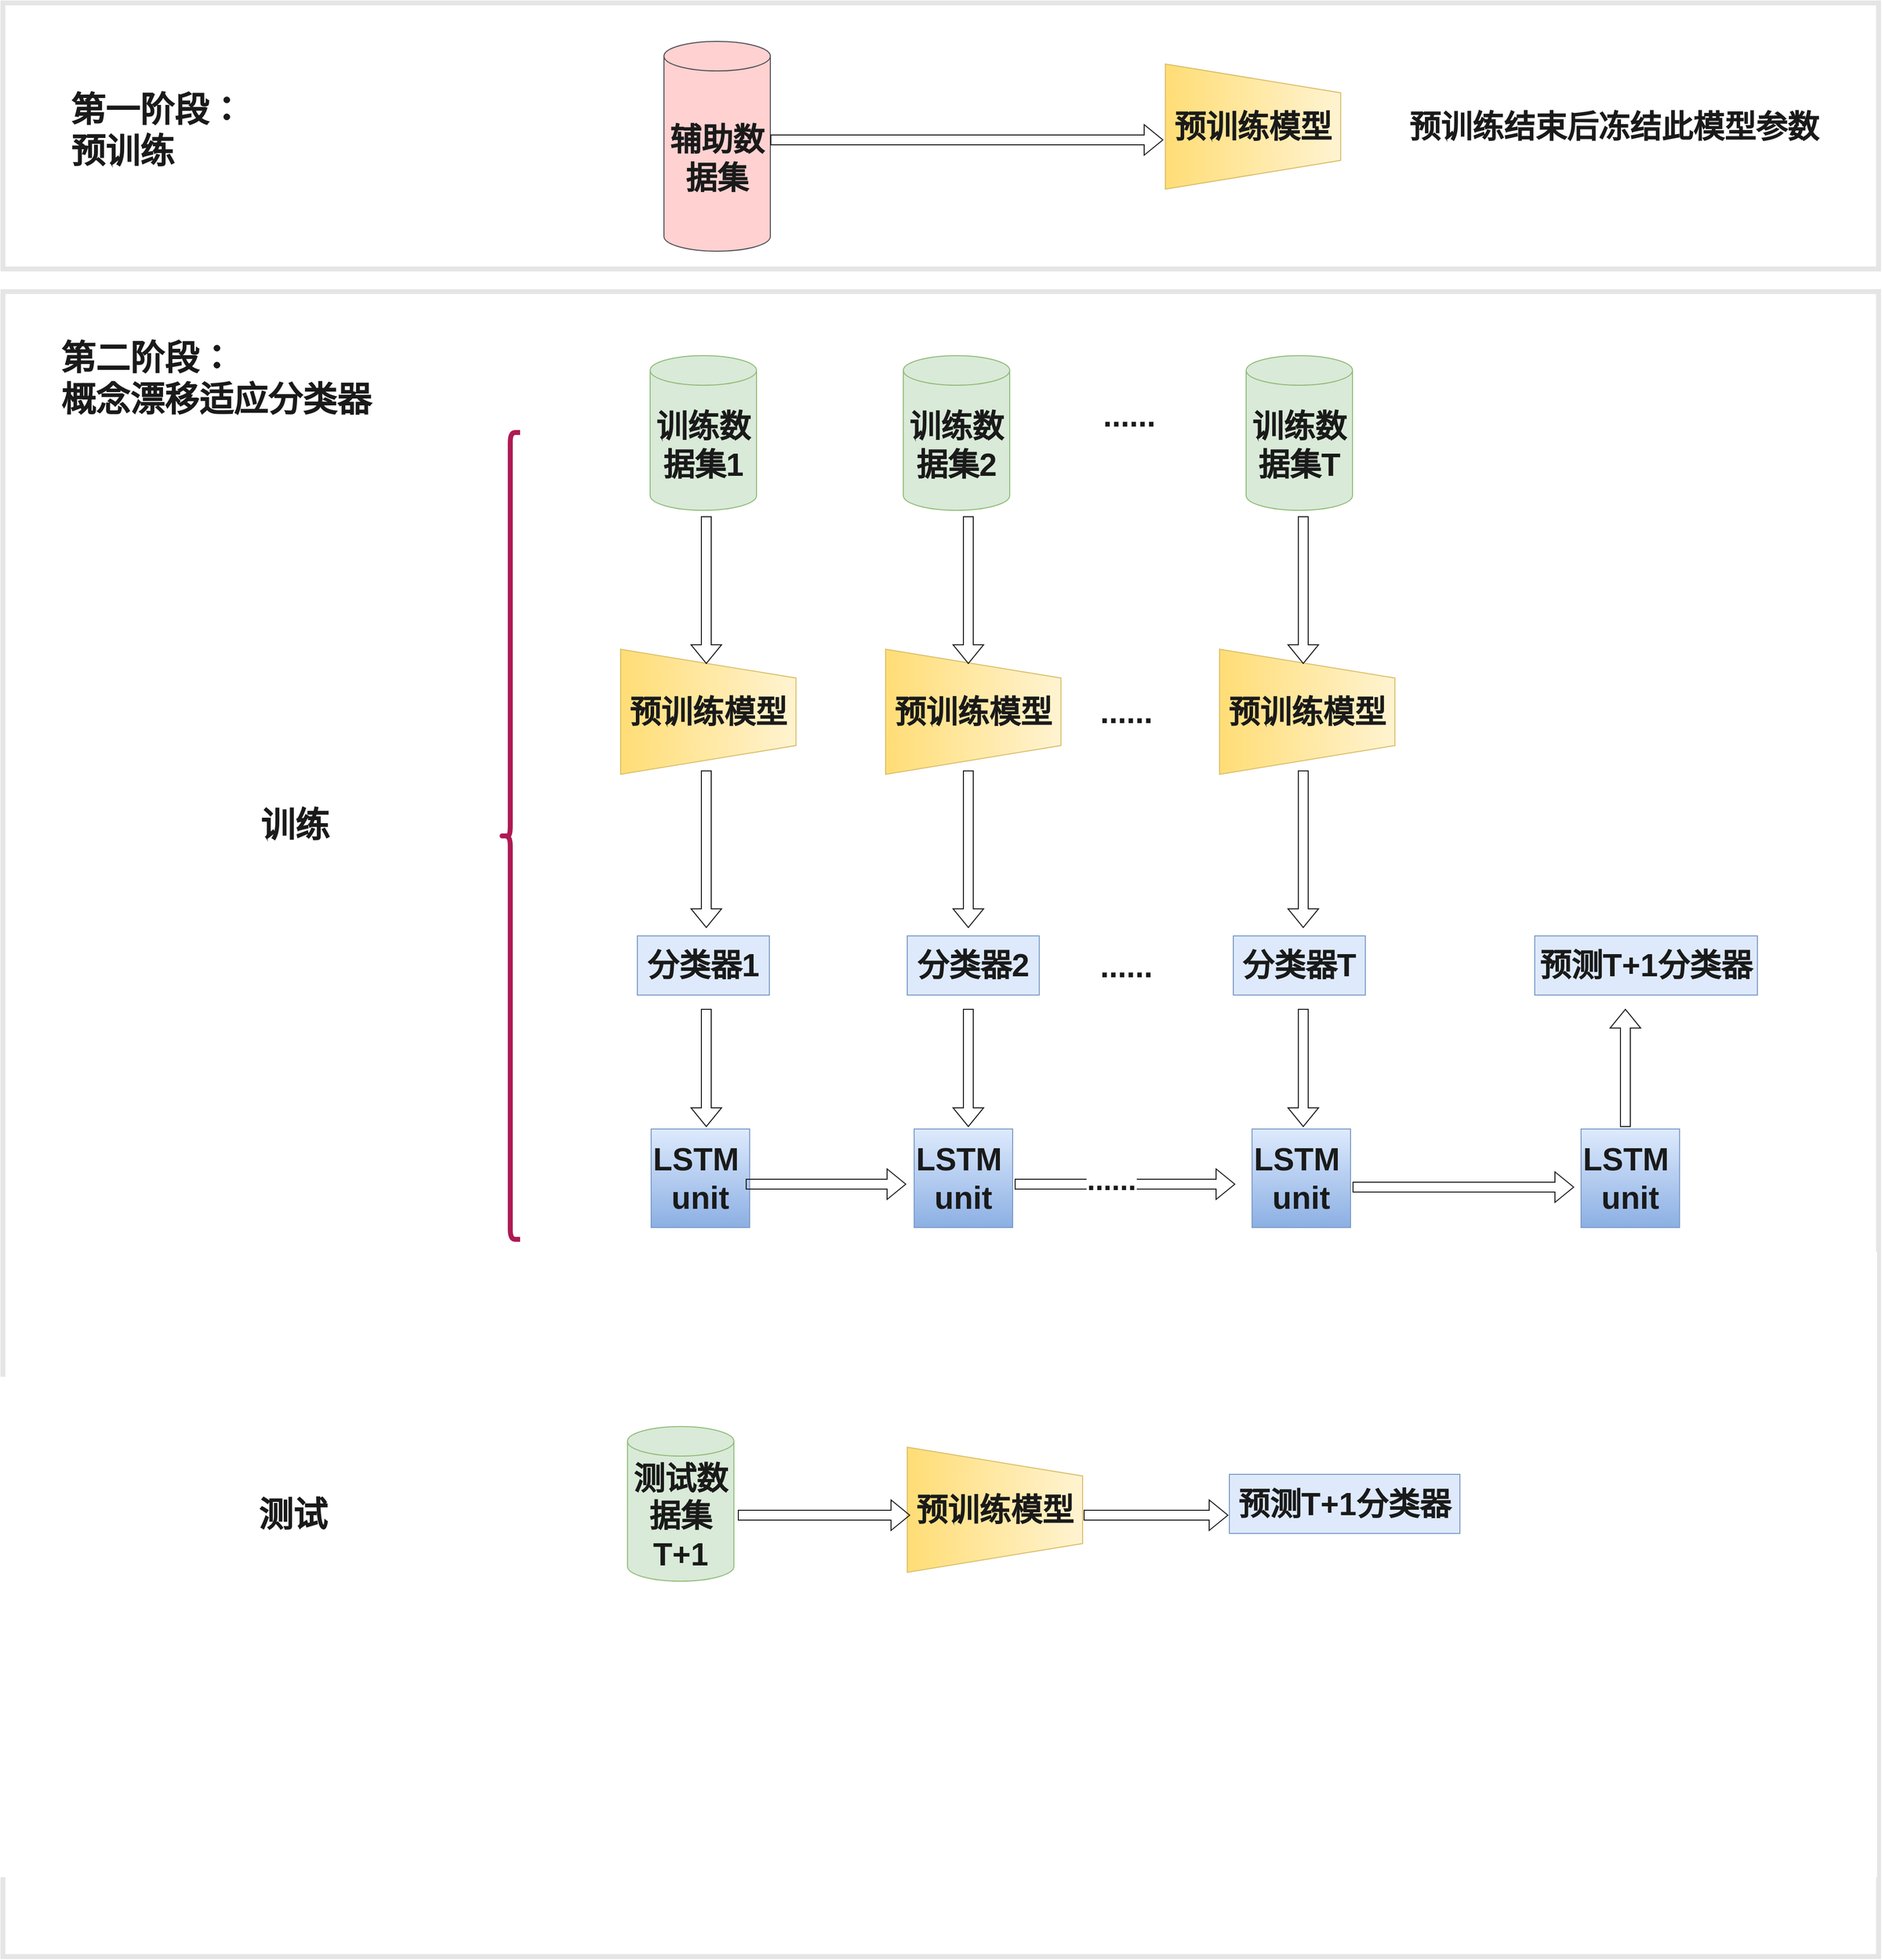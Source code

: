 <mxfile version="24.2.3" type="github">
  <diagram name="第 1 页" id="IuZ21-W2MwJ3771QIR-E">
    <mxGraphModel dx="3034" dy="2571" grid="0" gridSize="10" guides="1" tooltips="1" connect="1" arrows="1" fold="1" page="0" pageScale="1" pageWidth="827" pageHeight="1169" math="0" shadow="0">
      <root>
        <mxCell id="0" />
        <mxCell id="1" parent="0" />
        <mxCell id="ZrMqJIstzdSPl8vEg9Mc-193" value="&lt;div style=&quot;font-size: 35px;&quot; align=&quot;left&quot;&gt;&lt;font style=&quot;font-size: 35px;&quot;&gt;&lt;font style=&quot;font-size: 35px;&quot;&gt;&lt;b&gt;第一阶段：&lt;/b&gt;&lt;/font&gt;&lt;br&gt;&lt;font style=&quot;font-size: 35px;&quot;&gt;&lt;font style=&quot;font-size: 35px;&quot;&gt;&lt;b&gt;预训练&lt;/b&gt;&lt;/font&gt;&lt;/font&gt;&lt;br&gt;&lt;br&gt;&lt;/font&gt;&lt;/div&gt;&lt;div style=&quot;font-size: 35px;&quot; align=&quot;left&quot;&gt;&lt;font style=&quot;font-size: 35px;&quot;&gt;&lt;br&gt;&lt;/font&gt;&lt;/div&gt;" style="text;html=1;align=left;verticalAlign=middle;resizable=0;points=[];autosize=1;strokeColor=none;fillColor=none;" vertex="1" parent="1">
          <mxGeometry x="-287" y="-911" width="193" height="181" as="geometry" />
        </mxCell>
        <mxCell id="ZrMqJIstzdSPl8vEg9Mc-194" value="&lt;div style=&quot;font-size: 35px;&quot; align=&quot;left&quot;&gt;&lt;font style=&quot;font-size: 35px;&quot;&gt;&lt;b&gt;&lt;font style=&quot;font-size: 35px;&quot;&gt;第二阶段：&lt;/font&gt;&lt;/b&gt;&lt;br&gt;&lt;font style=&quot;font-size: 35px;&quot;&gt;&lt;b&gt;&lt;font style=&quot;font-size: 35px;&quot;&gt;概念漂移适应分类器&lt;/font&gt;&lt;/b&gt;&lt;/font&gt;&lt;br&gt;&lt;/font&gt;&lt;/div&gt;" style="text;html=1;align=center;verticalAlign=middle;resizable=0;points=[];autosize=1;strokeColor=none;fillColor=none;" vertex="1" parent="1">
          <mxGeometry x="-305" y="-659" width="333" height="97" as="geometry" />
        </mxCell>
        <mxCell id="ZrMqJIstzdSPl8vEg9Mc-202" value="&lt;font size=&quot;1&quot;&gt;&lt;b style=&quot;font-size: 32px;&quot;&gt;辅助数据集&lt;/b&gt;&lt;/font&gt;" style="shape=cylinder3;whiteSpace=wrap;html=1;boundedLbl=1;backgroundOutline=1;size=15;fillColor=#ffcccc;strokeColor=#36393d;" vertex="1" parent="1">
          <mxGeometry x="317" y="-952" width="108" height="213" as="geometry" />
        </mxCell>
        <mxCell id="ZrMqJIstzdSPl8vEg9Mc-203" value="&lt;font size=&quot;1&quot;&gt;&lt;b style=&quot;font-size: 32px;&quot;&gt;预训练模型&lt;/b&gt;&lt;/font&gt;" style="verticalLabelPosition=middle;verticalAlign=middle;html=1;shape=trapezoid;perimeter=trapezoidPerimeter;whiteSpace=wrap;size=0.23;arcSize=10;flipV=1;labelPosition=center;align=center;direction=south;fillColor=#fff2cc;gradientColor=#ffd966;strokeColor=#d6b656;" vertex="1" parent="1">
          <mxGeometry x="826" y="-929" width="178" height="127" as="geometry" />
        </mxCell>
        <mxCell id="ZrMqJIstzdSPl8vEg9Mc-204" value="" style="shape=flexArrow;endArrow=classic;html=1;rounded=0;" edge="1" parent="1">
          <mxGeometry width="50" height="50" relative="1" as="geometry">
            <mxPoint x="425" y="-852" as="sourcePoint" />
            <mxPoint x="824" y="-852" as="targetPoint" />
          </mxGeometry>
        </mxCell>
        <mxCell id="ZrMqJIstzdSPl8vEg9Mc-205" value="&lt;font size=&quot;1&quot;&gt;&lt;b style=&quot;font-size: 32px;&quot;&gt;训练数据集1&lt;/b&gt;&lt;/font&gt;" style="shape=cylinder3;whiteSpace=wrap;html=1;boundedLbl=1;backgroundOutline=1;size=15;fillColor=#d5e8d4;strokeColor=#82b366;" vertex="1" parent="1">
          <mxGeometry x="303" y="-633" width="108" height="157" as="geometry" />
        </mxCell>
        <mxCell id="ZrMqJIstzdSPl8vEg9Mc-206" value="&lt;font size=&quot;1&quot;&gt;&lt;b style=&quot;font-size: 35px;&quot;&gt;训练&lt;/b&gt;&lt;/font&gt;" style="text;html=1;align=center;verticalAlign=middle;resizable=0;points=[];autosize=1;strokeColor=none;fillColor=none;" vertex="1" parent="1">
          <mxGeometry x="-102" y="-184" width="88" height="54" as="geometry" />
        </mxCell>
        <mxCell id="ZrMqJIstzdSPl8vEg9Mc-207" value="&lt;font size=&quot;1&quot;&gt;&lt;b style=&quot;font-size: 35px;&quot;&gt;测试&lt;/b&gt;&lt;/font&gt;" style="text;html=1;align=center;verticalAlign=middle;resizable=0;points=[];autosize=1;strokeColor=none;fillColor=none;" vertex="1" parent="1">
          <mxGeometry x="-104" y="516" width="88" height="54" as="geometry" />
        </mxCell>
        <mxCell id="ZrMqJIstzdSPl8vEg9Mc-208" value="&lt;font size=&quot;1&quot;&gt;&lt;b style=&quot;font-size: 32px;&quot;&gt;训练数据集2&lt;/b&gt;&lt;/font&gt;" style="shape=cylinder3;whiteSpace=wrap;html=1;boundedLbl=1;backgroundOutline=1;size=15;fillColor=#d5e8d4;strokeColor=#82b366;" vertex="1" parent="1">
          <mxGeometry x="560" y="-633" width="108" height="157" as="geometry" />
        </mxCell>
        <mxCell id="ZrMqJIstzdSPl8vEg9Mc-209" value="&lt;font size=&quot;1&quot;&gt;&lt;b style=&quot;font-size: 32px;&quot;&gt;训练数据集T&lt;/b&gt;&lt;/font&gt;" style="shape=cylinder3;whiteSpace=wrap;html=1;boundedLbl=1;backgroundOutline=1;size=15;fillColor=#d5e8d4;strokeColor=#82b366;" vertex="1" parent="1">
          <mxGeometry x="908" y="-633" width="108" height="157" as="geometry" />
        </mxCell>
        <mxCell id="ZrMqJIstzdSPl8vEg9Mc-214" value="&lt;font size=&quot;1&quot;&gt;&lt;b style=&quot;font-size: 32px;&quot;&gt;分类器1&lt;/b&gt;&lt;/font&gt;" style="rounded=0;whiteSpace=wrap;html=1;fillColor=#dae8fc;strokeColor=#6c8ebf;" vertex="1" parent="1">
          <mxGeometry x="290" y="-44" width="134" height="60" as="geometry" />
        </mxCell>
        <mxCell id="ZrMqJIstzdSPl8vEg9Mc-217" value="&lt;font size=&quot;1&quot;&gt;&lt;b style=&quot;font-size: 32px;&quot;&gt;分类器2&lt;/b&gt;&lt;/font&gt;" style="rounded=0;whiteSpace=wrap;html=1;fillColor=#dae8fc;strokeColor=#6c8ebf;" vertex="1" parent="1">
          <mxGeometry x="564" y="-44" width="134" height="60" as="geometry" />
        </mxCell>
        <mxCell id="ZrMqJIstzdSPl8vEg9Mc-218" value="&lt;font size=&quot;1&quot;&gt;&lt;b style=&quot;font-size: 32px;&quot;&gt;分类器T&lt;/b&gt;&lt;/font&gt;" style="rounded=0;whiteSpace=wrap;html=1;fillColor=#dae8fc;strokeColor=#6c8ebf;" vertex="1" parent="1">
          <mxGeometry x="895" y="-44" width="134" height="60" as="geometry" />
        </mxCell>
        <mxCell id="ZrMqJIstzdSPl8vEg9Mc-229" value="&lt;font size=&quot;1&quot;&gt;&lt;b style=&quot;font-size: 32px;&quot;&gt;测试数据集T+1&lt;/b&gt;&lt;/font&gt;" style="shape=cylinder3;whiteSpace=wrap;html=1;boundedLbl=1;backgroundOutline=1;size=15;fillColor=#d5e8d4;strokeColor=#82b366;" vertex="1" parent="1">
          <mxGeometry x="280" y="454" width="108" height="157" as="geometry" />
        </mxCell>
        <mxCell id="ZrMqJIstzdSPl8vEg9Mc-240" value="&lt;font size=&quot;1&quot;&gt;&lt;b style=&quot;font-size: 32px;&quot;&gt;预训练模型&lt;/b&gt;&lt;/font&gt;" style="verticalLabelPosition=middle;verticalAlign=middle;html=1;shape=trapezoid;perimeter=trapezoidPerimeter;whiteSpace=wrap;size=0.23;arcSize=10;flipV=1;labelPosition=center;align=center;direction=south;fillColor=#fff2cc;gradientColor=#ffd966;strokeColor=#d6b656;" vertex="1" parent="1">
          <mxGeometry x="273" y="-335" width="178" height="127" as="geometry" />
        </mxCell>
        <mxCell id="ZrMqJIstzdSPl8vEg9Mc-244" value="&lt;font style=&quot;font-size: 32px;&quot;&gt;&lt;b&gt;...&lt;font style=&quot;font-size: 32px;&quot;&gt;...&lt;/font&gt;&lt;/b&gt;&lt;/font&gt;" style="text;html=1;align=center;verticalAlign=middle;resizable=0;points=[];autosize=1;strokeColor=none;fillColor=none;fontSize=18;" vertex="1" parent="1">
          <mxGeometry x="753" y="-598" width="71" height="51" as="geometry" />
        </mxCell>
        <mxCell id="ZrMqJIstzdSPl8vEg9Mc-245" style="edgeStyle=orthogonalEdgeStyle;rounded=0;orthogonalLoop=1;jettySize=auto;html=1;exitX=0.5;exitY=1;exitDx=0;exitDy=0;" edge="1" parent="1" source="ZrMqJIstzdSPl8vEg9Mc-217" target="ZrMqJIstzdSPl8vEg9Mc-217">
          <mxGeometry relative="1" as="geometry" />
        </mxCell>
        <mxCell id="ZrMqJIstzdSPl8vEg9Mc-247" value="&lt;div style=&quot;font-size: 32px;&quot;&gt;&lt;font style=&quot;font-size: 32px;&quot;&gt;&lt;b&gt;&lt;font style=&quot;font-size: 32px;&quot;&gt;LSTM&amp;nbsp;&lt;/font&gt;&lt;/b&gt;&lt;/font&gt;&lt;/div&gt;&lt;div style=&quot;font-size: 32px;&quot;&gt;&lt;font style=&quot;font-size: 32px;&quot;&gt;&lt;b&gt;&lt;font style=&quot;font-size: 32px;&quot;&gt;unit &lt;br&gt;&lt;/font&gt;&lt;/b&gt;&lt;/font&gt;&lt;/div&gt;" style="whiteSpace=wrap;html=1;aspect=fixed;fillColor=#dae8fc;strokeColor=#6c8ebf;gradientColor=#7ea6e0;" vertex="1" parent="1">
          <mxGeometry x="571" y="152" width="100" height="100" as="geometry" />
        </mxCell>
        <mxCell id="ZrMqJIstzdSPl8vEg9Mc-249" value="&lt;div style=&quot;font-size: 32px;&quot; align=&quot;center&quot;&gt;&lt;font style=&quot;font-size: 32px;&quot;&gt;&lt;b&gt;&lt;font style=&quot;font-size: 32px;&quot;&gt;LSTM&amp;nbsp;&lt;/font&gt;&lt;/b&gt;&lt;/font&gt;&lt;/div&gt;&lt;div style=&quot;font-size: 32px;&quot; align=&quot;center&quot;&gt;&lt;font style=&quot;font-size: 32px;&quot;&gt;&lt;b&gt;&lt;font style=&quot;font-size: 32px;&quot;&gt;unit &lt;br&gt;&lt;/font&gt;&lt;/b&gt;&lt;/font&gt;&lt;/div&gt;" style="whiteSpace=wrap;html=1;aspect=fixed;fillColor=#dae8fc;strokeColor=#6c8ebf;gradientColor=#7ea6e0;align=center;" vertex="1" parent="1">
          <mxGeometry x="304" y="152" width="100" height="100" as="geometry" />
        </mxCell>
        <mxCell id="ZrMqJIstzdSPl8vEg9Mc-251" value="&lt;div style=&quot;font-size: 32px;&quot;&gt;&lt;font style=&quot;font-size: 32px;&quot;&gt;&lt;b&gt;&lt;font style=&quot;font-size: 32px;&quot;&gt;LSTM&amp;nbsp;&lt;/font&gt;&lt;/b&gt;&lt;/font&gt;&lt;/div&gt;&lt;div style=&quot;font-size: 32px;&quot;&gt;&lt;font style=&quot;font-size: 32px;&quot;&gt;&lt;b&gt;&lt;font style=&quot;font-size: 32px;&quot;&gt;unit &lt;br&gt;&lt;/font&gt;&lt;/b&gt;&lt;/font&gt;&lt;/div&gt;" style="whiteSpace=wrap;html=1;aspect=fixed;fillColor=#dae8fc;strokeColor=#6c8ebf;gradientColor=#7ea6e0;" vertex="1" parent="1">
          <mxGeometry x="914" y="152" width="100" height="100" as="geometry" />
        </mxCell>
        <mxCell id="ZrMqJIstzdSPl8vEg9Mc-252" value="&lt;div style=&quot;font-size: 32px;&quot;&gt;&lt;font style=&quot;font-size: 32px;&quot;&gt;&lt;b&gt;&lt;font style=&quot;font-size: 32px;&quot;&gt;LSTM&amp;nbsp;&lt;/font&gt;&lt;/b&gt;&lt;/font&gt;&lt;/div&gt;&lt;div style=&quot;font-size: 32px;&quot;&gt;&lt;font style=&quot;font-size: 32px;&quot;&gt;&lt;b&gt;&lt;font style=&quot;font-size: 32px;&quot;&gt;unit &lt;br&gt;&lt;/font&gt;&lt;/b&gt;&lt;/font&gt;&lt;/div&gt;" style="whiteSpace=wrap;html=1;aspect=fixed;fillColor=#dae8fc;strokeColor=#6c8ebf;gradientColor=#7ea6e0;" vertex="1" parent="1">
          <mxGeometry x="1248" y="152" width="100" height="100" as="geometry" />
        </mxCell>
        <mxCell id="ZrMqJIstzdSPl8vEg9Mc-257" value="&lt;font size=&quot;1&quot;&gt;&lt;b&gt;&lt;font style=&quot;font-size: 32px;&quot;&gt;预测T+1分类器&lt;/font&gt;&lt;/b&gt;&lt;/font&gt;" style="rounded=0;whiteSpace=wrap;html=1;fillColor=#dae8fc;strokeColor=#6c8ebf;" vertex="1" parent="1">
          <mxGeometry x="1201" y="-44" width="226" height="60" as="geometry" />
        </mxCell>
        <mxCell id="ZrMqJIstzdSPl8vEg9Mc-259" value="&lt;font size=&quot;1&quot;&gt;&lt;b style=&quot;font-size: 32px;&quot;&gt;预训练模型&lt;/b&gt;&lt;/font&gt;" style="verticalLabelPosition=middle;verticalAlign=middle;html=1;shape=trapezoid;perimeter=trapezoidPerimeter;whiteSpace=wrap;size=0.23;arcSize=10;flipV=1;labelPosition=center;align=center;direction=south;fillColor=#fff2cc;gradientColor=#ffd966;strokeColor=#d6b656;" vertex="1" parent="1">
          <mxGeometry x="564" y="475" width="178" height="127" as="geometry" />
        </mxCell>
        <mxCell id="ZrMqJIstzdSPl8vEg9Mc-261" value="&lt;font size=&quot;1&quot;&gt;&lt;b&gt;&lt;font style=&quot;font-size: 32px;&quot;&gt;预测T+1分类器&lt;/font&gt;&lt;/b&gt;&lt;/font&gt;" style="rounded=0;whiteSpace=wrap;html=1;fillColor=#dae8fc;strokeColor=#6c8ebf;" vertex="1" parent="1">
          <mxGeometry x="891" y="502.5" width="234" height="60" as="geometry" />
        </mxCell>
        <mxCell id="ZrMqJIstzdSPl8vEg9Mc-262" value="&lt;font size=&quot;1&quot;&gt;&lt;b style=&quot;font-size: 32px;&quot;&gt;预训练结束后冻结此模型参数&lt;/b&gt;&lt;/font&gt;" style="text;html=1;align=center;verticalAlign=middle;resizable=0;points=[];autosize=1;strokeColor=none;fillColor=none;" vertex="1" parent="1">
          <mxGeometry x="1064" y="-890.5" width="434" height="50" as="geometry" />
        </mxCell>
        <mxCell id="ZrMqJIstzdSPl8vEg9Mc-263" value="&lt;font size=&quot;1&quot;&gt;&lt;b style=&quot;font-size: 32px;&quot;&gt;预训练模型&lt;/b&gt;&lt;/font&gt;" style="verticalLabelPosition=middle;verticalAlign=middle;html=1;shape=trapezoid;perimeter=trapezoidPerimeter;whiteSpace=wrap;size=0.23;arcSize=10;flipV=1;labelPosition=center;align=center;direction=south;fillColor=#fff2cc;gradientColor=#ffd966;strokeColor=#d6b656;" vertex="1" parent="1">
          <mxGeometry x="542" y="-335" width="178" height="127" as="geometry" />
        </mxCell>
        <mxCell id="ZrMqJIstzdSPl8vEg9Mc-264" value="&lt;font size=&quot;1&quot;&gt;&lt;b style=&quot;font-size: 32px;&quot;&gt;预训练模型&lt;/b&gt;&lt;/font&gt;" style="verticalLabelPosition=middle;verticalAlign=middle;html=1;shape=trapezoid;perimeter=trapezoidPerimeter;whiteSpace=wrap;size=0.23;arcSize=10;flipV=1;labelPosition=center;align=center;direction=south;fillColor=#fff2cc;gradientColor=#ffd966;strokeColor=#d6b656;" vertex="1" parent="1">
          <mxGeometry x="881" y="-335" width="178" height="127" as="geometry" />
        </mxCell>
        <mxCell id="ZrMqJIstzdSPl8vEg9Mc-267" value="" style="shape=flexArrow;endArrow=classic;html=1;rounded=0;" edge="1" parent="1">
          <mxGeometry width="50" height="50" relative="1" as="geometry">
            <mxPoint x="392" y="544" as="sourcePoint" />
            <mxPoint x="567" y="544" as="targetPoint" />
          </mxGeometry>
        </mxCell>
        <mxCell id="ZrMqJIstzdSPl8vEg9Mc-268" value="" style="shape=flexArrow;endArrow=classic;html=1;rounded=0;" edge="1" parent="1">
          <mxGeometry width="50" height="50" relative="1" as="geometry">
            <mxPoint x="743" y="544" as="sourcePoint" />
            <mxPoint x="890" y="544" as="targetPoint" />
          </mxGeometry>
        </mxCell>
        <mxCell id="ZrMqJIstzdSPl8vEg9Mc-269" value="&lt;font style=&quot;font-size: 32px;&quot;&gt;&lt;b&gt;...&lt;font style=&quot;font-size: 32px;&quot;&gt;...&lt;/font&gt;&lt;/b&gt;&lt;/font&gt;" style="text;html=1;align=center;verticalAlign=middle;resizable=0;points=[];autosize=1;strokeColor=none;fillColor=none;fontSize=18;" vertex="1" parent="1">
          <mxGeometry x="750" y="-296.5" width="71" height="51" as="geometry" />
        </mxCell>
        <mxCell id="ZrMqJIstzdSPl8vEg9Mc-270" value="&lt;font style=&quot;font-size: 32px;&quot;&gt;&lt;b&gt;...&lt;font style=&quot;font-size: 32px;&quot;&gt;...&lt;/font&gt;&lt;/b&gt;&lt;/font&gt;" style="text;html=1;align=center;verticalAlign=middle;resizable=0;points=[];autosize=1;strokeColor=none;fillColor=none;fontSize=18;" vertex="1" parent="1">
          <mxGeometry x="750" y="-39" width="71" height="51" as="geometry" />
        </mxCell>
        <mxCell id="ZrMqJIstzdSPl8vEg9Mc-276" value="" style="shape=flexArrow;endArrow=classic;html=1;rounded=0;" edge="1" parent="1">
          <mxGeometry width="50" height="50" relative="1" as="geometry">
            <mxPoint x="400" y="208" as="sourcePoint" />
            <mxPoint x="563" y="208" as="targetPoint" />
          </mxGeometry>
        </mxCell>
        <mxCell id="ZrMqJIstzdSPl8vEg9Mc-277" value="" style="shape=flexArrow;endArrow=classic;html=1;rounded=0;" edge="1" parent="1">
          <mxGeometry width="50" height="50" relative="1" as="geometry">
            <mxPoint x="673" y="208" as="sourcePoint" />
            <mxPoint x="897" y="208" as="targetPoint" />
          </mxGeometry>
        </mxCell>
        <mxCell id="ZrMqJIstzdSPl8vEg9Mc-291" value="&lt;font style=&quot;font-size: 30px;&quot;&gt;&lt;b&gt;...&lt;font style=&quot;font-size: 30px;&quot;&gt;...&lt;/font&gt;&lt;/b&gt;&lt;/font&gt;" style="edgeLabel;html=1;align=center;verticalAlign=middle;resizable=0;points=[];" vertex="1" connectable="0" parent="ZrMqJIstzdSPl8vEg9Mc-277">
          <mxGeometry x="-0.119" y="5" relative="1" as="geometry">
            <mxPoint x="-1" as="offset" />
          </mxGeometry>
        </mxCell>
        <mxCell id="ZrMqJIstzdSPl8vEg9Mc-278" value="" style="shape=flexArrow;endArrow=classic;html=1;rounded=0;" edge="1" parent="1">
          <mxGeometry width="50" height="50" relative="1" as="geometry">
            <mxPoint x="1016" y="211" as="sourcePoint" />
            <mxPoint x="1241" y="211" as="targetPoint" />
          </mxGeometry>
        </mxCell>
        <mxCell id="ZrMqJIstzdSPl8vEg9Mc-280" value="" style="shape=flexArrow;endArrow=classic;html=1;rounded=0;" edge="1" parent="1">
          <mxGeometry width="50" height="50" relative="1" as="geometry">
            <mxPoint x="360" y="-470" as="sourcePoint" />
            <mxPoint x="360" y="-320" as="targetPoint" />
          </mxGeometry>
        </mxCell>
        <mxCell id="ZrMqJIstzdSPl8vEg9Mc-282" value="" style="shape=flexArrow;endArrow=classic;html=1;rounded=0;" edge="1" parent="1">
          <mxGeometry width="50" height="50" relative="1" as="geometry">
            <mxPoint x="626" y="-470" as="sourcePoint" />
            <mxPoint x="626" y="-320" as="targetPoint" />
          </mxGeometry>
        </mxCell>
        <mxCell id="ZrMqJIstzdSPl8vEg9Mc-283" value="" style="shape=flexArrow;endArrow=classic;html=1;rounded=0;" edge="1" parent="1">
          <mxGeometry width="50" height="50" relative="1" as="geometry">
            <mxPoint x="966" y="-470" as="sourcePoint" />
            <mxPoint x="966" y="-320" as="targetPoint" />
          </mxGeometry>
        </mxCell>
        <mxCell id="ZrMqJIstzdSPl8vEg9Mc-284" value="" style="shape=flexArrow;endArrow=classic;html=1;rounded=0;" edge="1" parent="1">
          <mxGeometry width="50" height="50" relative="1" as="geometry">
            <mxPoint x="360" y="-212" as="sourcePoint" />
            <mxPoint x="360" y="-52" as="targetPoint" />
          </mxGeometry>
        </mxCell>
        <mxCell id="ZrMqJIstzdSPl8vEg9Mc-285" value="" style="shape=flexArrow;endArrow=classic;html=1;rounded=0;" edge="1" parent="1">
          <mxGeometry width="50" height="50" relative="1" as="geometry">
            <mxPoint x="626" y="-212" as="sourcePoint" />
            <mxPoint x="626" y="-52" as="targetPoint" />
          </mxGeometry>
        </mxCell>
        <mxCell id="ZrMqJIstzdSPl8vEg9Mc-286" value="" style="shape=flexArrow;endArrow=classic;html=1;rounded=0;" edge="1" parent="1">
          <mxGeometry width="50" height="50" relative="1" as="geometry">
            <mxPoint x="966" y="-212" as="sourcePoint" />
            <mxPoint x="966" y="-52" as="targetPoint" />
          </mxGeometry>
        </mxCell>
        <mxCell id="ZrMqJIstzdSPl8vEg9Mc-287" value="" style="shape=flexArrow;endArrow=classic;html=1;rounded=0;" edge="1" parent="1">
          <mxGeometry width="50" height="50" relative="1" as="geometry">
            <mxPoint x="360" y="30" as="sourcePoint" />
            <mxPoint x="360" y="150" as="targetPoint" />
          </mxGeometry>
        </mxCell>
        <mxCell id="ZrMqJIstzdSPl8vEg9Mc-288" value="" style="shape=flexArrow;endArrow=classic;html=1;rounded=0;" edge="1" parent="1">
          <mxGeometry width="50" height="50" relative="1" as="geometry">
            <mxPoint x="626" y="30" as="sourcePoint" />
            <mxPoint x="626" y="150" as="targetPoint" />
          </mxGeometry>
        </mxCell>
        <mxCell id="ZrMqJIstzdSPl8vEg9Mc-289" value="" style="shape=flexArrow;endArrow=classic;html=1;rounded=0;" edge="1" parent="1">
          <mxGeometry width="50" height="50" relative="1" as="geometry">
            <mxPoint x="966" y="30" as="sourcePoint" />
            <mxPoint x="966" y="150" as="targetPoint" />
          </mxGeometry>
        </mxCell>
        <mxCell id="ZrMqJIstzdSPl8vEg9Mc-290" value="" style="shape=flexArrow;endArrow=classic;html=1;rounded=0;" edge="1" parent="1">
          <mxGeometry width="50" height="50" relative="1" as="geometry">
            <mxPoint x="1293" y="150" as="sourcePoint" />
            <mxPoint x="1293" y="30" as="targetPoint" />
          </mxGeometry>
        </mxCell>
        <mxCell id="ZrMqJIstzdSPl8vEg9Mc-292" value="" style="shape=curlyBracket;whiteSpace=wrap;html=1;rounded=1;flipH=1;labelPosition=right;verticalLabelPosition=middle;align=left;verticalAlign=middle;direction=west;strokeWidth=5;fillColor=#d80073;fontColor=#ffffff;strokeColor=#A50040;" vertex="1" parent="1">
          <mxGeometry x="151" y="-555" width="20" height="819" as="geometry" />
        </mxCell>
        <mxCell id="ZrMqJIstzdSPl8vEg9Mc-298" value="" style="rounded=0;whiteSpace=wrap;html=1;opacity=10;strokeWidth=5;" vertex="1" parent="1">
          <mxGeometry x="-354" y="-991" width="1904" height="270" as="geometry" />
        </mxCell>
        <mxCell id="ZrMqJIstzdSPl8vEg9Mc-299" value="" style="rounded=0;whiteSpace=wrap;html=1;opacity=10;strokeWidth=5;" vertex="1" parent="1">
          <mxGeometry x="-354" y="-698" width="1904" height="1690" as="geometry" />
        </mxCell>
      </root>
    </mxGraphModel>
  </diagram>
</mxfile>
